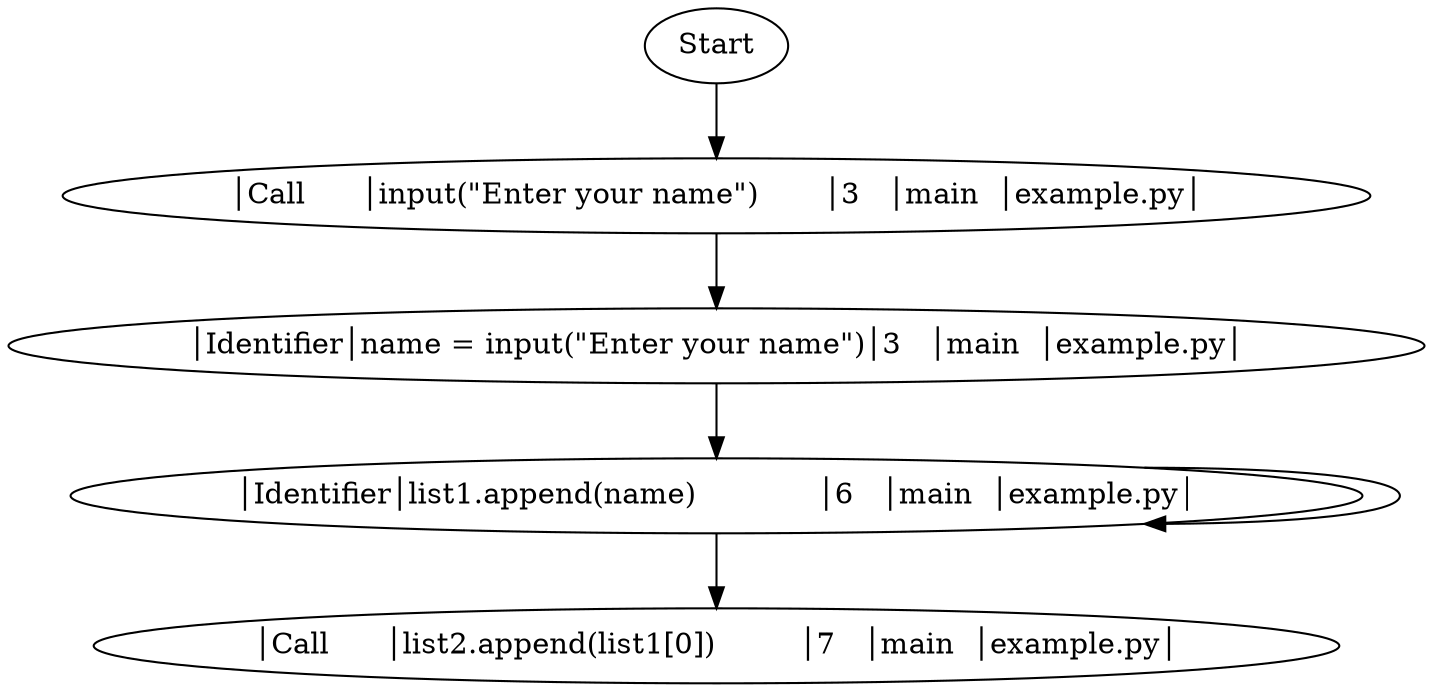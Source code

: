 digraph flowGraph {
	Start [shape=ellipse];
	Start -> "│Call      │input(\"Enter your name\")       │3   │main  │example.py│";
	"│Call      │input(\"Enter your name\")       │3   │main  │example.py│" -> "│Identifier│name = input(\"Enter your name\")│3   │main  │example.py│";
	"│Identifier│name = input(\"Enter your name\")│3   │main  │example.py│" -> "│Identifier│list1.append(name)             │6   │main  │example.py│";
	"│Identifier│list1.append(name)             │6   │main  │example.py│" -> "│Identifier│list1.append(name)             │6   │main  │example.py│";
	"│Identifier│list1.append(name)             │6   │main  │example.py│" -> "│Call      │list2.append(list1[0])         │7   │main  │example.py│";
}
